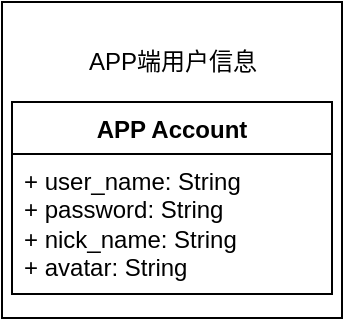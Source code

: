 <mxfile version="22.1.21" type="github">
  <diagram name="第 1 页" id="xE2Ja-iS0WYFZ7yjty6P">
    <mxGraphModel dx="1050" dy="569" grid="1" gridSize="10" guides="1" tooltips="1" connect="1" arrows="1" fold="1" page="1" pageScale="1" pageWidth="827" pageHeight="1169" math="0" shadow="0">
      <root>
        <mxCell id="0" />
        <mxCell id="1" parent="0" />
        <mxCell id="K4d6PtoiRJ0k-gmAlEHJ-6" value="" style="rounded=0;whiteSpace=wrap;html=1;align=left;movable=0;resizable=0;rotatable=0;deletable=0;editable=0;locked=1;connectable=0;" vertex="1" parent="1">
          <mxGeometry x="10" y="20" width="170" height="158" as="geometry" />
        </mxCell>
        <mxCell id="4fMxAsSN7tVmvYThoDPO-1" value="APP Account&lt;br&gt;" style="swimlane;fontStyle=1;align=center;verticalAlign=top;childLayout=stackLayout;horizontal=1;startSize=26;horizontalStack=0;resizeParent=1;resizeParentMax=0;resizeLast=0;collapsible=1;marginBottom=0;whiteSpace=wrap;html=1;movable=0;resizable=0;rotatable=0;deletable=0;editable=0;locked=1;connectable=0;" parent="1" vertex="1">
          <mxGeometry x="15" y="70" width="160" height="96" as="geometry" />
        </mxCell>
        <mxCell id="4fMxAsSN7tVmvYThoDPO-2" value="+ user_name: String&lt;br&gt;+ password: String&lt;br&gt;+ nick_name: String&lt;br&gt;+&amp;nbsp;avatar: String" style="text;strokeColor=none;fillColor=none;align=left;verticalAlign=top;spacingLeft=4;spacingRight=4;overflow=hidden;rotatable=0;points=[[0,0.5],[1,0.5]];portConstraint=eastwest;whiteSpace=wrap;html=1;movable=0;resizable=0;deletable=0;editable=0;locked=1;connectable=0;" parent="4fMxAsSN7tVmvYThoDPO-1" vertex="1">
          <mxGeometry y="26" width="160" height="70" as="geometry" />
        </mxCell>
        <mxCell id="K4d6PtoiRJ0k-gmAlEHJ-8" value="&lt;p style=&quot;font-size: 12px;&quot;&gt;APP端用户信息&lt;/p&gt;" style="text;strokeColor=none;fillColor=none;html=1;fontSize=12;fontStyle=0;verticalAlign=middle;align=center;movable=0;resizable=0;rotatable=0;deletable=0;editable=0;locked=1;connectable=0;" vertex="1" parent="1">
          <mxGeometry x="45" y="30" width="100" height="40" as="geometry" />
        </mxCell>
      </root>
    </mxGraphModel>
  </diagram>
</mxfile>
